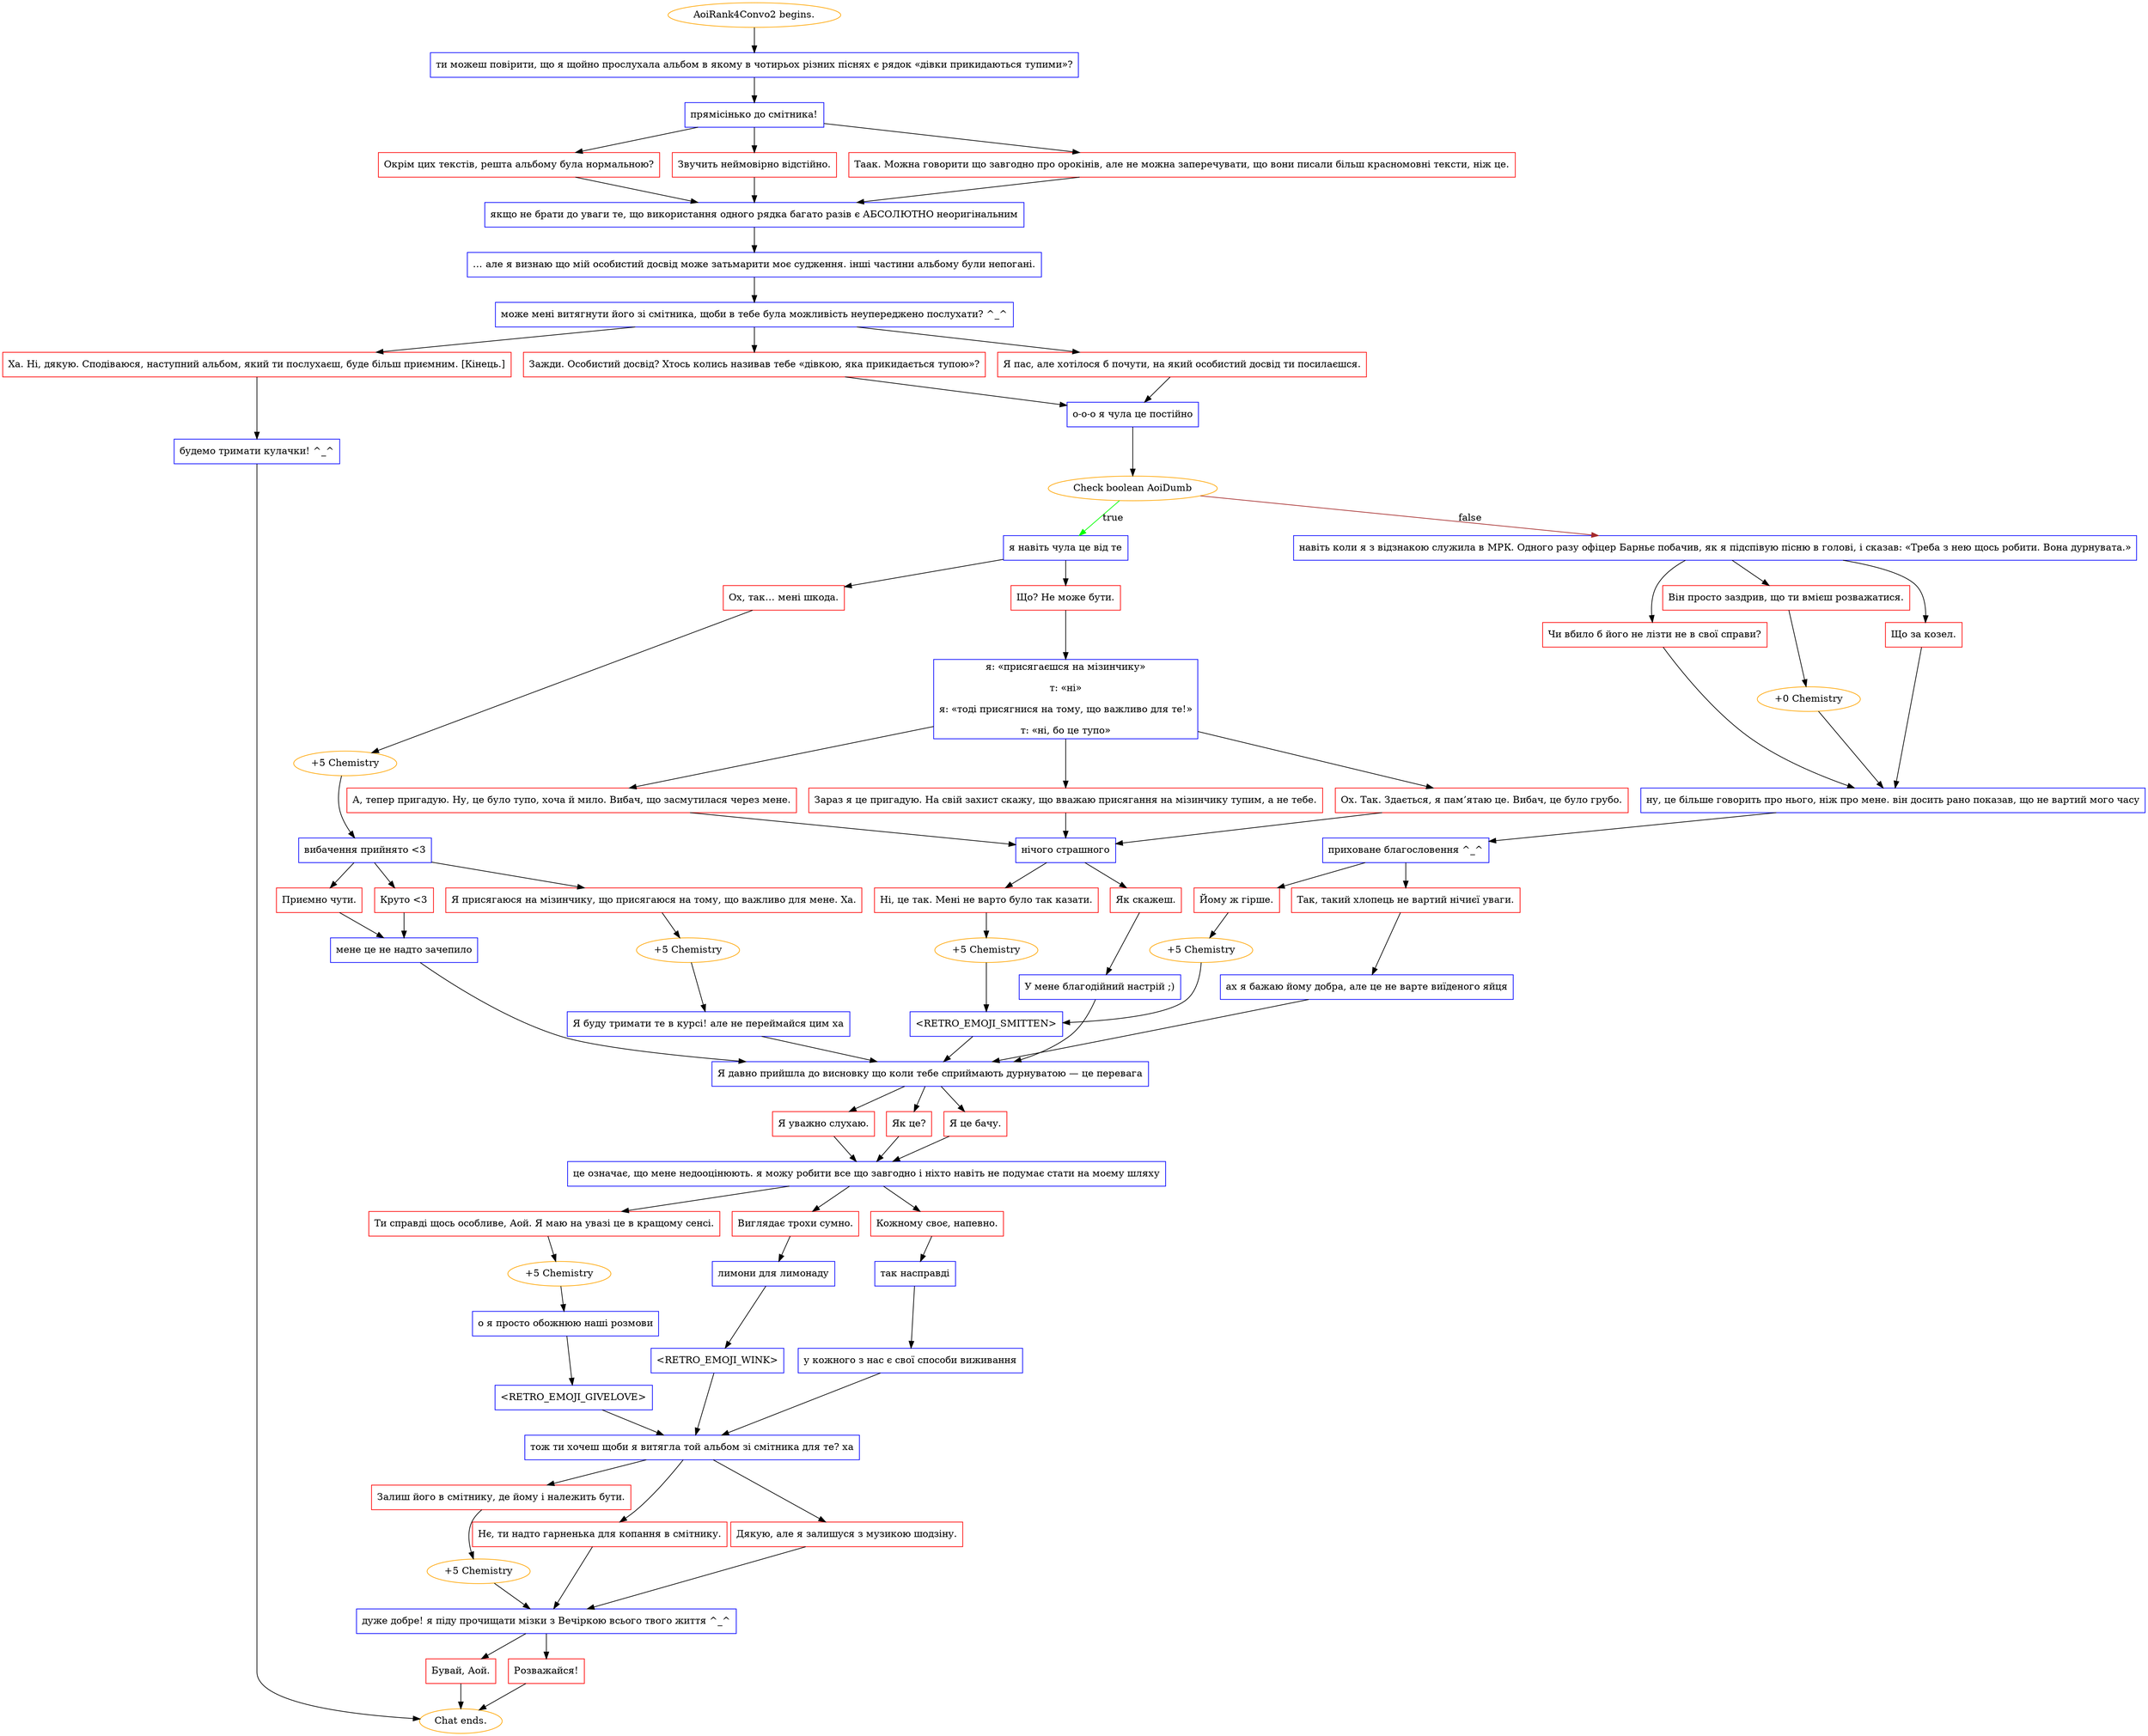 digraph {
	"AoiRank4Convo2 begins." [color=orange];
		"AoiRank4Convo2 begins." -> j187564867;
	j187564867 [label="ти можеш повірити, що я щойно прослухала альбом в якому в чотирьох різних піснях є рядок «дівки прикидаються тупими»?",shape=box,color=blue];
		j187564867 -> j3728147141;
	j3728147141 [label="прямісінько до смітника!",shape=box,color=blue];
		j3728147141 -> j402221656;
		j3728147141 -> j33603744;
		j3728147141 -> j565064539;
	j402221656 [label="Окрім цих текстів, решта альбому була нормальною?",shape=box,color=red];
		j402221656 -> j794134714;
	j33603744 [label="Звучить неймовірно відстійно.",shape=box,color=red];
		j33603744 -> j794134714;
	j565064539 [label="Таак. Можна говорити що завгодно про орокінів, але не можна заперечувати, що вони писали більш красномовні тексти, ніж це.",shape=box,color=red];
		j565064539 -> j794134714;
	j794134714 [label="якщо не брати до уваги те, що використання одного рядка багато разів є АБСОЛЮТНО неоригінальним",shape=box,color=blue];
		j794134714 -> j2773902746;
	j2773902746 [label="… але я визнаю що мій особистий досвід може затьмарити моє судження. інші частини альбому були непогані.",shape=box,color=blue];
		j2773902746 -> j2954781560;
	j2954781560 [label="може мені витягнути його зі смітника, щоби в тебе була можливість неупереджено послухати? ^_^",shape=box,color=blue];
		j2954781560 -> j2084850541;
		j2954781560 -> j2569964212;
		j2954781560 -> j3829694047;
	j2084850541 [label="Я пас, але хотілося б почути, на який особистий досвід ти посилаєшся.",shape=box,color=red];
		j2084850541 -> j490924399;
	j2569964212 [label="Зажди. Особистий досвід? Хтось колись називав тебе «дівкою, яка прикидається тупою»?",shape=box,color=red];
		j2569964212 -> j490924399;
	j3829694047 [label="Ха. Ні, дякую. Сподіваюся, наступний альбом, який ти послухаєш, буде більш приємним. [Кінець.]",shape=box,color=red];
		j3829694047 -> j963165918;
	j490924399 [label="о-о-о я чула це постійно",shape=box,color=blue];
		j490924399 -> j627210173;
	j963165918 [label="будемо тримати кулачки! ^_^",shape=box,color=blue];
		j963165918 -> "Chat ends.";
	j627210173 [label="Check boolean AoiDumb",color=orange];
		j627210173 -> j2495144788 [label=true,color=green];
		j627210173 -> j18971492 [label=false,color=brown];
	"Chat ends." [color=orange];
	j2495144788 [label="я навіть чула це від те",shape=box,color=blue];
		j2495144788 -> j933617880;
		j2495144788 -> j1925200861;
	j18971492 [label="навіть коли я з відзнакою служила в МРК. Одного разу офіцер Барньє побачив, як я підспівую пісню в голові, і сказав: «Треба з нею щось робити. Вона дурнувата.»",shape=box,color=blue];
		j18971492 -> j932312472;
		j18971492 -> j2777661955;
		j18971492 -> j2455529942;
	j933617880 [label="Що? Не може бути.",shape=box,color=red];
		j933617880 -> j960360834;
	j1925200861 [label="Ох, так… мені шкода.",shape=box,color=red];
		j1925200861 -> j1283792858;
	j932312472 [label="Що за козел.",shape=box,color=red];
		j932312472 -> j679802202;
	j2777661955 [label="Він просто заздрив, що ти вмієш розважатися.",shape=box,color=red];
		j2777661955 -> j2785077940;
	j2455529942 [label="Чи вбило б його не лізти не в свої справи?",shape=box,color=red];
		j2455529942 -> j679802202;
	j960360834 [label="я: «присягаєшся на мізинчику»
т: «ні»
я: «тоді присягнися на тому, що важливо для те!»
т: «ні, бо це тупо»",shape=box,color=blue];
		j960360834 -> j1143732582;
		j960360834 -> j4112173507;
		j960360834 -> j1298313655;
	j1283792858 [label="+5 Chemistry",color=orange];
		j1283792858 -> j2561298660;
	j679802202 [label="ну, це більше говорить про нього, ніж про мене. він досить рано показав, що не вартий мого часу",shape=box,color=blue];
		j679802202 -> j2724048034;
	j2785077940 [label="+0 Chemistry",color=orange];
		j2785077940 -> j679802202;
	j1143732582 [label="Зараз я це пригадую. На свій захист скажу, що вважаю присягання на мізинчику тупим, а не тебе.",shape=box,color=red];
		j1143732582 -> j766840855;
	j4112173507 [label="Ох. Так. Здається, я пам’ятаю це. Вибач, це було грубо.",shape=box,color=red];
		j4112173507 -> j766840855;
	j1298313655 [label="А, тепер пригадую. Ну, це було тупо, хоча й мило. Вибач, що засмутилася через мене.",shape=box,color=red];
		j1298313655 -> j766840855;
	j2561298660 [label="вибачення прийнято <3",shape=box,color=blue];
		j2561298660 -> j1036477706;
		j2561298660 -> j1378843048;
		j2561298660 -> j1377406947;
	j2724048034 [label="приховане благословення ^_^",shape=box,color=blue];
		j2724048034 -> j3110490282;
		j2724048034 -> j3461217273;
	j766840855 [label="нічого страшного",shape=box,color=blue];
		j766840855 -> j1539024533;
		j766840855 -> j1471106619;
	j1036477706 [label="Я присягаюся на мізинчику, що присягаюся на тому, що важливо для мене. Ха.",shape=box,color=red];
		j1036477706 -> j2910608028;
	j1378843048 [label="Круто <3",shape=box,color=red];
		j1378843048 -> j649590501;
	j1377406947 [label="Приємно чути.",shape=box,color=red];
		j1377406947 -> j649590501;
	j3110490282 [label="Йому ж гірше.",shape=box,color=red];
		j3110490282 -> j3673885223;
	j3461217273 [label="Так, такий хлопець не вартий нічиєї уваги.",shape=box,color=red];
		j3461217273 -> j694601006;
	j1539024533 [label="Ні, це так. Мені не варто було так казати.",shape=box,color=red];
		j1539024533 -> j224194422;
	j1471106619 [label="Як скажеш.",shape=box,color=red];
		j1471106619 -> j1432788215;
	j2910608028 [label="+5 Chemistry",color=orange];
		j2910608028 -> j872768490;
	j649590501 [label="мене це не надто зачепило",shape=box,color=blue];
		j649590501 -> j788292548;
	j3673885223 [label="+5 Chemistry",color=orange];
		j3673885223 -> j4182310101;
	j694601006 [label="ах я бажаю йому добра, але це не варте виїденого яйця",shape=box,color=blue];
		j694601006 -> j788292548;
	j224194422 [label="+5 Chemistry",color=orange];
		j224194422 -> j4182310101;
	j1432788215 [label="У мене благодійний настрій ;)",shape=box,color=blue];
		j1432788215 -> j788292548;
	j872768490 [label="Я буду тримати те в курсі! але не переймайся цим ха",shape=box,color=blue];
		j872768490 -> j788292548;
	j788292548 [label="Я давно прийшла до висновку що коли тебе сприймають дурнуватою — це перевага",shape=box,color=blue];
		j788292548 -> j3542018994;
		j788292548 -> j1619523245;
		j788292548 -> j3161528527;
	j4182310101 [label="<RETRO_EMOJI_SMITTEN>",shape=box,color=blue];
		j4182310101 -> j788292548;
	j3542018994 [label="Як це?",shape=box,color=red];
		j3542018994 -> j2153208463;
	j1619523245 [label="Я це бачу.",shape=box,color=red];
		j1619523245 -> j2153208463;
	j3161528527 [label="Я уважно слухаю.",shape=box,color=red];
		j3161528527 -> j2153208463;
	j2153208463 [label="це означає, що мене недооцінюють. я можу робити все що завгодно і ніхто навіть не подумає стати на моєму шляху",shape=box,color=blue];
		j2153208463 -> j3388812695;
		j2153208463 -> j3529651271;
		j2153208463 -> j2781549607;
	j3388812695 [label="Виглядає трохи сумно.",shape=box,color=red];
		j3388812695 -> j4180895925;
	j3529651271 [label="Ти справді щось особливе, Аой. Я маю на увазі це в кращому сенсі.",shape=box,color=red];
		j3529651271 -> j1345765747;
	j2781549607 [label="Кожному своє, напевно.",shape=box,color=red];
		j2781549607 -> j3051188004;
	j4180895925 [label="лимони для лимонаду",shape=box,color=blue];
		j4180895925 -> j2800869203;
	j1345765747 [label="+5 Chemistry",color=orange];
		j1345765747 -> j1907829894;
	j3051188004 [label="так насправді",shape=box,color=blue];
		j3051188004 -> j2034420315;
	j2800869203 [label="<RETRO_EMOJI_WINK>",shape=box,color=blue];
		j2800869203 -> j3002047678;
	j1907829894 [label="о я просто обожнюю наші розмови",shape=box,color=blue];
		j1907829894 -> j2353190638;
	j2034420315 [label="у кожного з нас є свої способи виживання",shape=box,color=blue];
		j2034420315 -> j3002047678;
	j3002047678 [label="тож ти хочеш щоби я витягла той альбом зі смітника для те? ха",shape=box,color=blue];
		j3002047678 -> j282346785;
		j3002047678 -> j1381423673;
		j3002047678 -> j4097611005;
	j2353190638 [label="<RETRO_EMOJI_GIVELOVE>",shape=box,color=blue];
		j2353190638 -> j3002047678;
	j282346785 [label="Нє, ти надто гарненька для копання в смітнику.",shape=box,color=red];
		j282346785 -> j2184356060;
	j1381423673 [label="Залиш його в смітнику, де йому і належить бути.",shape=box,color=red];
		j1381423673 -> j3369030365;
	j4097611005 [label="Дякую, але я залишуся з музикою шодзіну.",shape=box,color=red];
		j4097611005 -> j2184356060;
	j2184356060 [label="дуже добре! я піду прочищати мізки з Вечіркою всього твого життя ^_^",shape=box,color=blue];
		j2184356060 -> j541750773;
		j2184356060 -> j409262280;
	j3369030365 [label="+5 Chemistry",color=orange];
		j3369030365 -> j2184356060;
	j541750773 [label="Розважайся!",shape=box,color=red];
		j541750773 -> "Chat ends.";
	j409262280 [label="Бувай, Аой.",shape=box,color=red];
		j409262280 -> "Chat ends.";
}